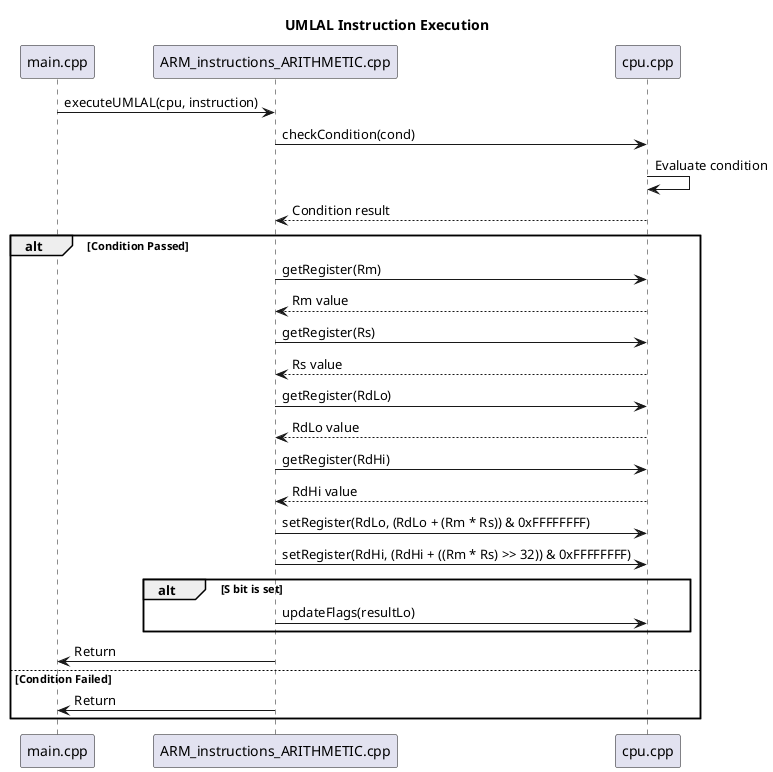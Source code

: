 @startuml

title UMLAL Instruction Execution

participant "main.cpp" as Main
participant "ARM_instructions_ARITHMETIC.cpp" as ARITH
participant "cpu.cpp" as CPU

Main -> ARITH: executeUMLAL(cpu, instruction)
ARITH -> CPU: checkCondition(cond)
CPU -> CPU: Evaluate condition
CPU --> ARITH: Condition result
alt Condition Passed
    ARITH -> CPU: getRegister(Rm)
    CPU --> ARITH: Rm value
    ARITH -> CPU: getRegister(Rs)
    CPU --> ARITH: Rs value
    ARITH -> CPU: getRegister(RdLo)
    CPU --> ARITH: RdLo value
    ARITH -> CPU: getRegister(RdHi)
    CPU --> ARITH: RdHi value
    ARITH -> CPU: setRegister(RdLo, (RdLo + (Rm * Rs)) & 0xFFFFFFFF)
    ARITH -> CPU: setRegister(RdHi, (RdHi + ((Rm * Rs) >> 32)) & 0xFFFFFFFF)
    alt S bit is set
        ARITH -> CPU: updateFlags(resultLo)
    end
    ARITH -> Main: Return
else Condition Failed
    ARITH -> Main: Return
end

@enduml